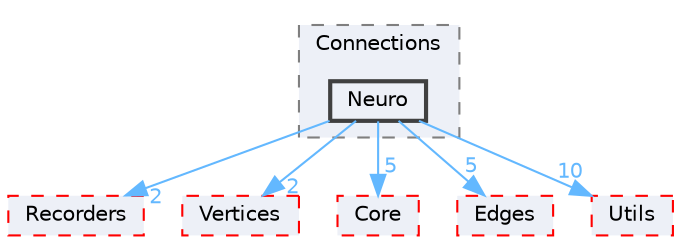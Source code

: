 digraph "Simulator/Connections/Neuro"
{
 // LATEX_PDF_SIZE
  bgcolor="transparent";
  edge [fontname=Helvetica,fontsize=10,labelfontname=Helvetica,labelfontsize=10];
  node [fontname=Helvetica,fontsize=10,shape=box,height=0.2,width=0.4];
  compound=true
  subgraph clusterdir_af0537d5ef6bce48fbede7b26d870c6c {
    graph [ bgcolor="#edf0f7", pencolor="grey50", label="Connections", fontname=Helvetica,fontsize=10 style="filled,dashed", URL="dir_af0537d5ef6bce48fbede7b26d870c6c.html",tooltip=""]
  dir_90974e6975f5ebcfbe7e25181ce1c021 [label="Neuro", fillcolor="#edf0f7", color="grey25", style="filled,bold", URL="dir_90974e6975f5ebcfbe7e25181ce1c021.html",tooltip=""];
  }
  dir_5a2fd15a83dd9932f6d7f06d1b2ce5fa [label="Recorders", fillcolor="#edf0f7", color="red", style="filled,dashed", URL="dir_5a2fd15a83dd9932f6d7f06d1b2ce5fa.html",tooltip=""];
  dir_d8060c2cba75c9e0fc05c677ef9a9400 [label="Vertices", fillcolor="#edf0f7", color="red", style="filled,dashed", URL="dir_d8060c2cba75c9e0fc05c677ef9a9400.html",tooltip=""];
  dir_7119e39fba25347656c358c78b4b5d07 [label="Core", fillcolor="#edf0f7", color="red", style="filled,dashed", URL="dir_7119e39fba25347656c358c78b4b5d07.html",tooltip=""];
  dir_83539a1eabc265fd6adc984748625353 [label="Edges", fillcolor="#edf0f7", color="red", style="filled,dashed", URL="dir_83539a1eabc265fd6adc984748625353.html",tooltip=""];
  dir_a0272814d0434af1122b2c8b7d064f8e [label="Utils", fillcolor="#edf0f7", color="red", style="filled,dashed", URL="dir_a0272814d0434af1122b2c8b7d064f8e.html",tooltip=""];
  dir_90974e6975f5ebcfbe7e25181ce1c021->dir_5a2fd15a83dd9932f6d7f06d1b2ce5fa [headlabel="2", labeldistance=1.5 headhref="dir_000009_000019.html" color="steelblue1" fontcolor="steelblue1"];
  dir_90974e6975f5ebcfbe7e25181ce1c021->dir_7119e39fba25347656c358c78b4b5d07 [headlabel="5", labeldistance=1.5 headhref="dir_000009_000001.html" color="steelblue1" fontcolor="steelblue1"];
  dir_90974e6975f5ebcfbe7e25181ce1c021->dir_83539a1eabc265fd6adc984748625353 [headlabel="5", labeldistance=1.5 headhref="dir_000009_000004.html" color="steelblue1" fontcolor="steelblue1"];
  dir_90974e6975f5ebcfbe7e25181ce1c021->dir_a0272814d0434af1122b2c8b7d064f8e [headlabel="10", labeldistance=1.5 headhref="dir_000009_000022.html" color="steelblue1" fontcolor="steelblue1"];
  dir_90974e6975f5ebcfbe7e25181ce1c021->dir_d8060c2cba75c9e0fc05c677ef9a9400 [headlabel="2", labeldistance=1.5 headhref="dir_000009_000023.html" color="steelblue1" fontcolor="steelblue1"];
}
